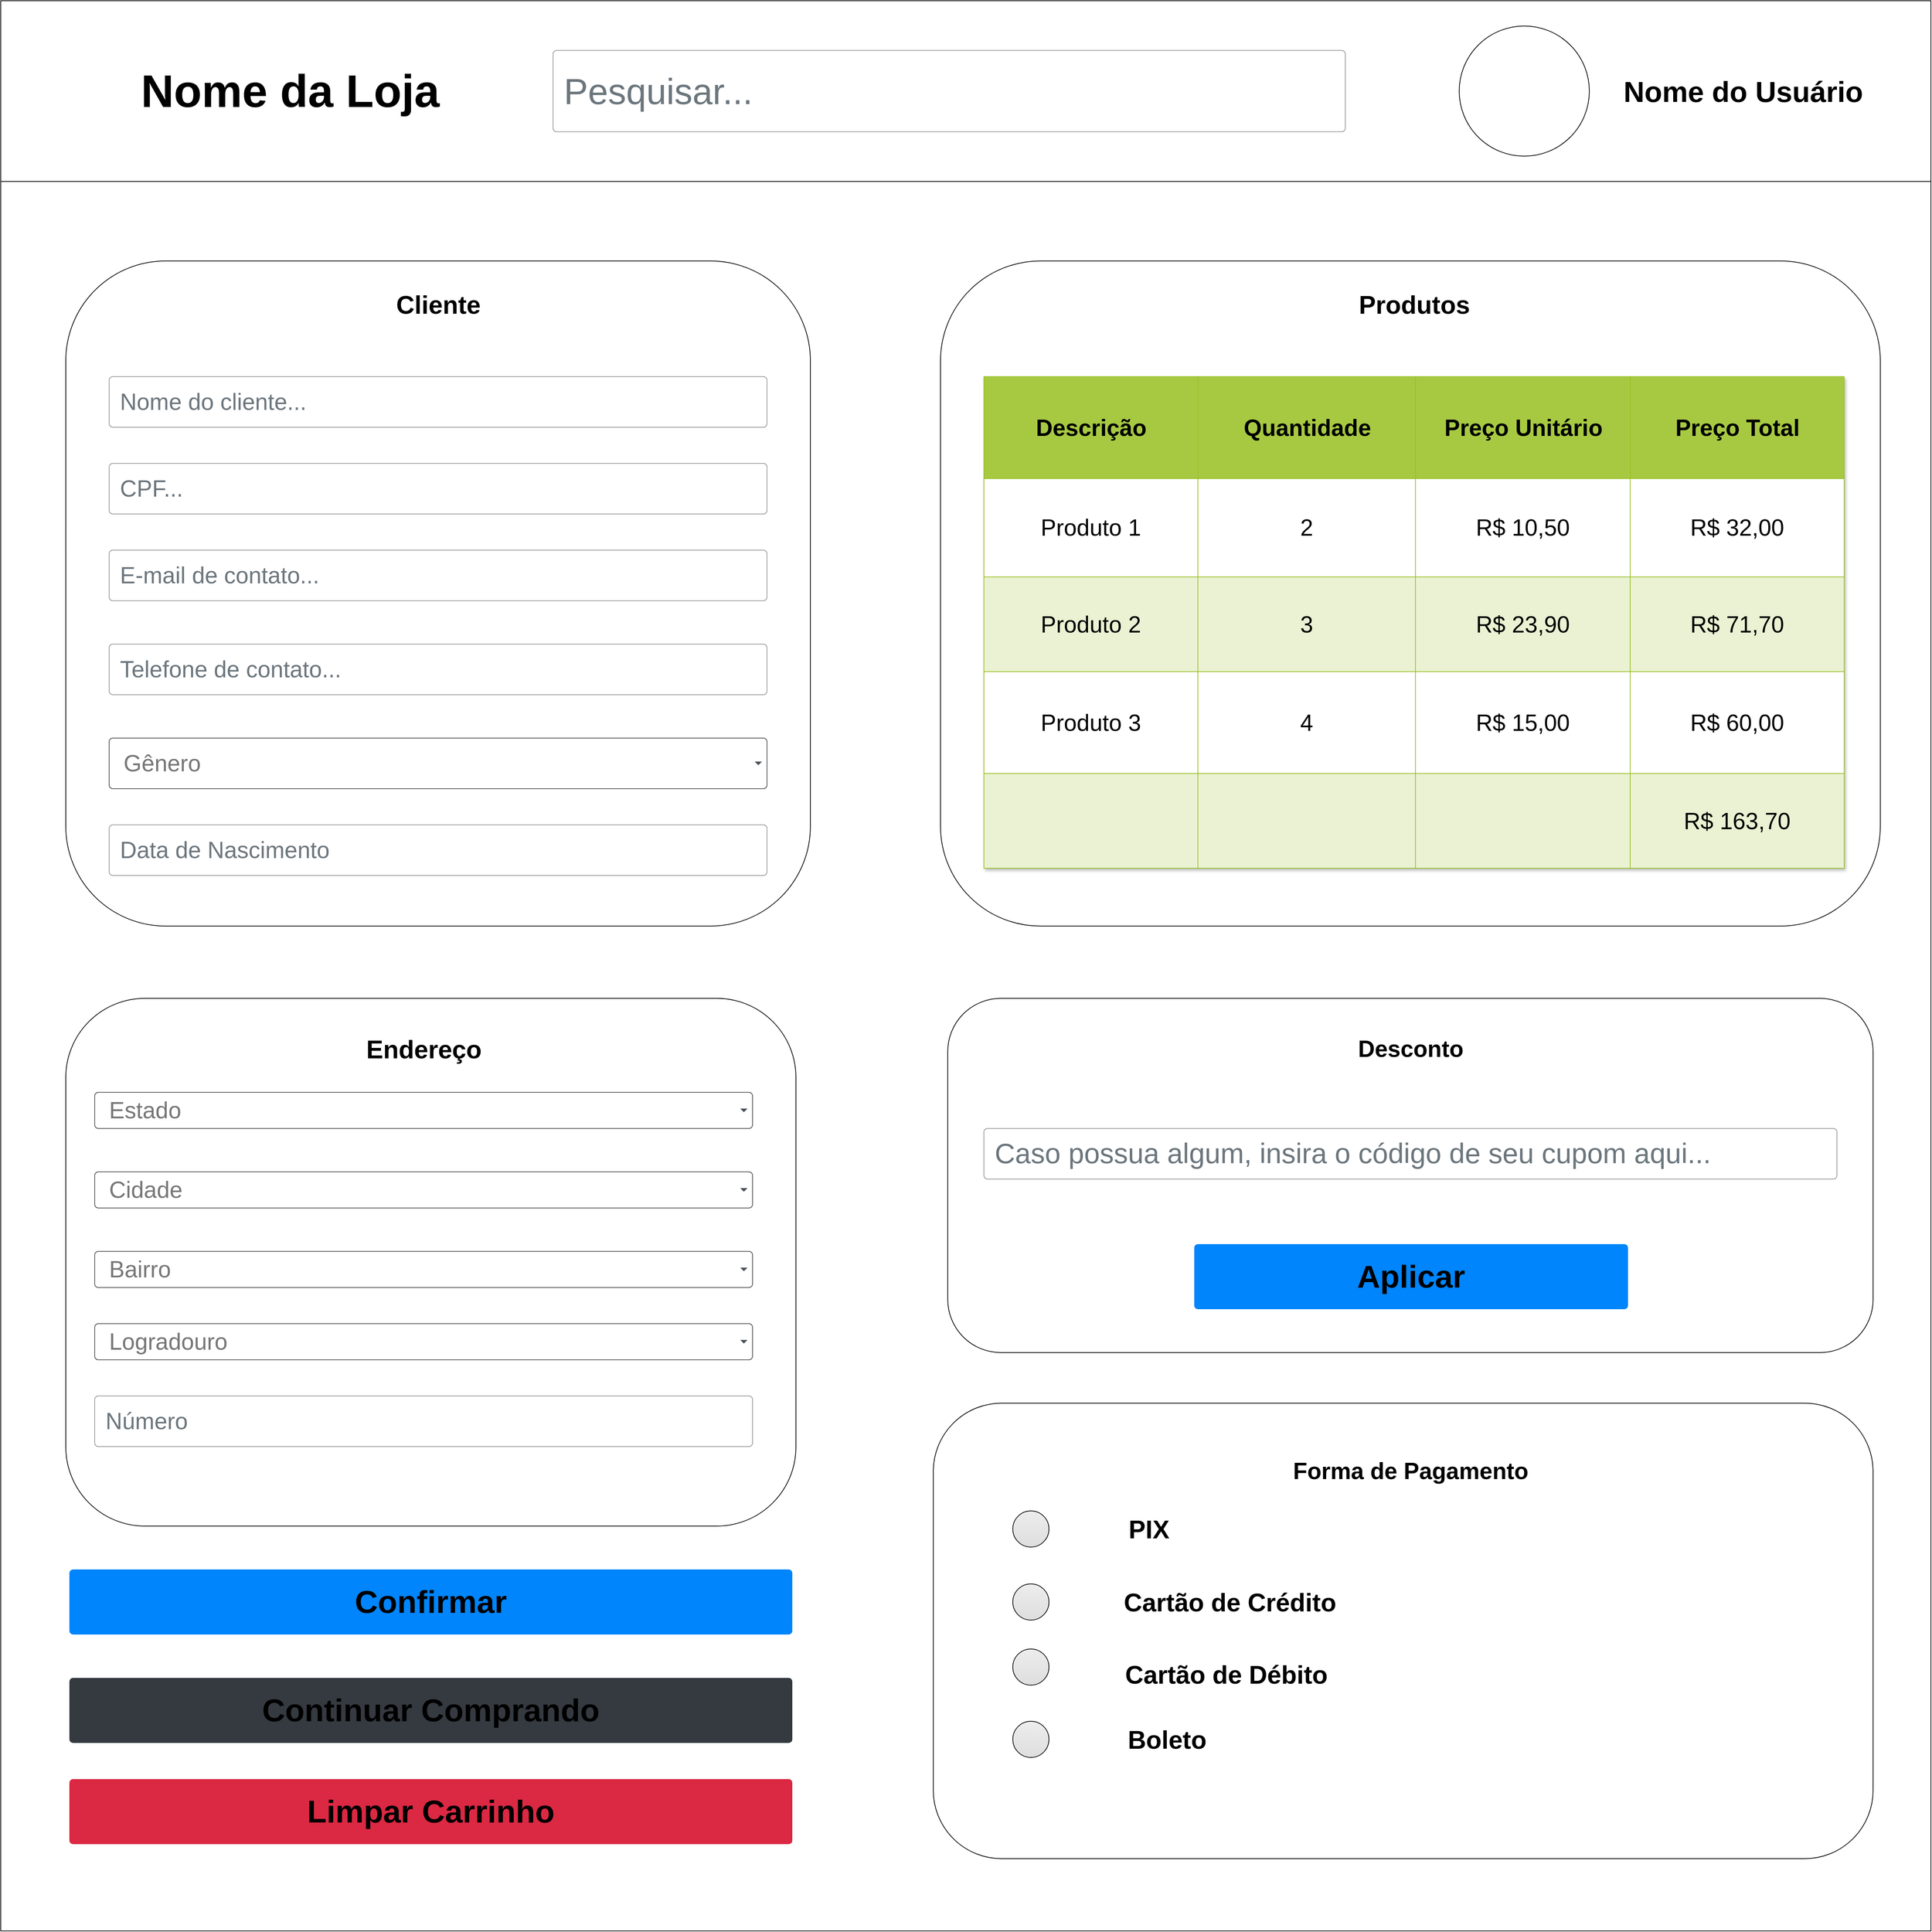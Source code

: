 <mxfile version="26.2.13">
  <diagram name="Página-1" id="tPySUq6D2PKBJJhXQuGd">
    <mxGraphModel dx="5691" dy="3889" grid="1" gridSize="10" guides="1" tooltips="1" connect="1" arrows="1" fold="1" page="1" pageScale="1" pageWidth="827" pageHeight="1169" math="0" shadow="0">
      <root>
        <mxCell id="0" />
        <mxCell id="1" parent="0" />
        <mxCell id="rtE5LYZLBwZO4KXj1jj5-1" value="" style="whiteSpace=wrap;html=1;aspect=fixed;" parent="1" vertex="1">
          <mxGeometry x="-710" y="-810" width="2670" height="2670" as="geometry" />
        </mxCell>
        <mxCell id="rtE5LYZLBwZO4KXj1jj5-3" value="" style="rounded=1;whiteSpace=wrap;html=1;" parent="1" vertex="1">
          <mxGeometry x="-620" y="570" width="1010" height="730" as="geometry" />
        </mxCell>
        <mxCell id="rtE5LYZLBwZO4KXj1jj5-4" value="" style="rounded=1;whiteSpace=wrap;html=1;" parent="1" vertex="1">
          <mxGeometry x="590" y="-450" width="1300" height="920" as="geometry" />
        </mxCell>
        <mxCell id="rtE5LYZLBwZO4KXj1jj5-39" value="Assets" style="childLayout=tableLayout;recursiveResize=0;strokeColor=#98bf21;fillColor=#A7C942;shadow=1;" parent="1" vertex="1">
          <mxGeometry x="650" y="-290" width="1190" height="680" as="geometry" />
        </mxCell>
        <mxCell id="rtE5LYZLBwZO4KXj1jj5-40" style="shape=tableRow;horizontal=0;startSize=0;swimlaneHead=0;swimlaneBody=0;top=0;left=0;bottom=0;right=0;dropTarget=0;collapsible=0;recursiveResize=0;expand=0;fontStyle=0;strokeColor=inherit;fillColor=#ffffff;" parent="rtE5LYZLBwZO4KXj1jj5-39" vertex="1">
          <mxGeometry width="1190" height="141" as="geometry" />
        </mxCell>
        <mxCell id="rtE5LYZLBwZO4KXj1jj5-41" value="&lt;font style=&quot;font-size: 32px; color: light-dark(rgb(0, 0, 0), rgb(255, 255, 255));&quot;&gt;Descrição&lt;/font&gt;" style="connectable=0;recursiveResize=0;strokeColor=inherit;fillColor=#A7C942;align=center;fontStyle=1;fontColor=#FFFFFF;html=1;" parent="rtE5LYZLBwZO4KXj1jj5-40" vertex="1">
          <mxGeometry width="296" height="141" as="geometry">
            <mxRectangle width="296" height="141" as="alternateBounds" />
          </mxGeometry>
        </mxCell>
        <mxCell id="rtE5LYZLBwZO4KXj1jj5-42" value="&lt;font style=&quot;font-size: 32px; color: light-dark(rgb(0, 0, 0), rgb(255, 255, 255));&quot;&gt;Quantidade&lt;/font&gt;" style="connectable=0;recursiveResize=0;strokeColor=inherit;fillColor=#A7C942;align=center;fontStyle=1;fontColor=#FFFFFF;html=1;" parent="rtE5LYZLBwZO4KXj1jj5-40" vertex="1">
          <mxGeometry x="296" width="301" height="141" as="geometry">
            <mxRectangle width="301" height="141" as="alternateBounds" />
          </mxGeometry>
        </mxCell>
        <mxCell id="rtE5LYZLBwZO4KXj1jj5-43" value="&lt;font style=&quot;font-size: 32px; color: light-dark(rgb(0, 0, 0), rgb(255, 255, 255));&quot;&gt;Preço Unitário&lt;/font&gt;" style="connectable=0;recursiveResize=0;strokeColor=inherit;fillColor=#A7C942;align=center;fontStyle=1;fontColor=#FFFFFF;html=1;" parent="rtE5LYZLBwZO4KXj1jj5-40" vertex="1">
          <mxGeometry x="597" width="297" height="141" as="geometry">
            <mxRectangle width="297" height="141" as="alternateBounds" />
          </mxGeometry>
        </mxCell>
        <mxCell id="rtE5LYZLBwZO4KXj1jj5-61" value="&lt;font style=&quot;font-size: 32px; color: light-dark(rgb(0, 0, 0), rgb(255, 255, 255));&quot;&gt;Preço Total&lt;/font&gt;" style="connectable=0;recursiveResize=0;strokeColor=inherit;fillColor=#A7C942;align=center;fontStyle=1;fontColor=#FFFFFF;html=1;" parent="rtE5LYZLBwZO4KXj1jj5-40" vertex="1">
          <mxGeometry x="894" width="296" height="141" as="geometry">
            <mxRectangle width="296" height="141" as="alternateBounds" />
          </mxGeometry>
        </mxCell>
        <mxCell id="rtE5LYZLBwZO4KXj1jj5-44" value="" style="shape=tableRow;horizontal=0;startSize=0;swimlaneHead=0;swimlaneBody=0;top=0;left=0;bottom=0;right=0;dropTarget=0;collapsible=0;recursiveResize=0;expand=0;fontStyle=0;strokeColor=inherit;fillColor=#ffffff;" parent="rtE5LYZLBwZO4KXj1jj5-39" vertex="1">
          <mxGeometry y="141" width="1190" height="136" as="geometry" />
        </mxCell>
        <mxCell id="rtE5LYZLBwZO4KXj1jj5-45" value="&lt;font style=&quot;color: light-dark(rgb(0, 0, 0), rgb(255, 255, 255)); font-size: 32px;&quot;&gt;Produto 1&lt;/font&gt;" style="connectable=0;recursiveResize=0;strokeColor=inherit;fillColor=inherit;align=center;whiteSpace=wrap;html=1;" parent="rtE5LYZLBwZO4KXj1jj5-44" vertex="1">
          <mxGeometry width="296" height="136" as="geometry">
            <mxRectangle width="296" height="136" as="alternateBounds" />
          </mxGeometry>
        </mxCell>
        <mxCell id="rtE5LYZLBwZO4KXj1jj5-46" value="&lt;font style=&quot;font-size: 32px;&quot;&gt;2&lt;/font&gt;" style="connectable=0;recursiveResize=0;strokeColor=inherit;fillColor=inherit;align=center;whiteSpace=wrap;html=1;" parent="rtE5LYZLBwZO4KXj1jj5-44" vertex="1">
          <mxGeometry x="296" width="301" height="136" as="geometry">
            <mxRectangle width="301" height="136" as="alternateBounds" />
          </mxGeometry>
        </mxCell>
        <mxCell id="rtE5LYZLBwZO4KXj1jj5-47" value="&lt;span style=&quot;font-size: 32px;&quot;&gt;R$ 10,50&lt;/span&gt;" style="connectable=0;recursiveResize=0;strokeColor=inherit;fillColor=inherit;align=center;whiteSpace=wrap;html=1;" parent="rtE5LYZLBwZO4KXj1jj5-44" vertex="1">
          <mxGeometry x="597" width="297" height="136" as="geometry">
            <mxRectangle width="297" height="136" as="alternateBounds" />
          </mxGeometry>
        </mxCell>
        <mxCell id="rtE5LYZLBwZO4KXj1jj5-62" value="&lt;font style=&quot;font-size: 32px; color: light-dark(rgb(0, 0, 0), rgb(255, 255, 255));&quot;&gt;R$ 32,00&lt;/font&gt;" style="connectable=0;recursiveResize=0;strokeColor=inherit;fillColor=inherit;align=center;whiteSpace=wrap;html=1;" parent="rtE5LYZLBwZO4KXj1jj5-44" vertex="1">
          <mxGeometry x="894" width="296" height="136" as="geometry">
            <mxRectangle width="296" height="136" as="alternateBounds" />
          </mxGeometry>
        </mxCell>
        <mxCell id="rtE5LYZLBwZO4KXj1jj5-48" value="" style="shape=tableRow;horizontal=0;startSize=0;swimlaneHead=0;swimlaneBody=0;top=0;left=0;bottom=0;right=0;dropTarget=0;collapsible=0;recursiveResize=0;expand=0;fontStyle=1;strokeColor=inherit;fillColor=#EAF2D3;" parent="rtE5LYZLBwZO4KXj1jj5-39" vertex="1">
          <mxGeometry y="277" width="1190" height="131" as="geometry" />
        </mxCell>
        <mxCell id="rtE5LYZLBwZO4KXj1jj5-49" value="&lt;font style=&quot;font-size: 32px;&quot;&gt;Produto 2&lt;/font&gt;" style="connectable=0;recursiveResize=0;strokeColor=inherit;fillColor=inherit;whiteSpace=wrap;html=1;" parent="rtE5LYZLBwZO4KXj1jj5-48" vertex="1">
          <mxGeometry width="296" height="131" as="geometry">
            <mxRectangle width="296" height="131" as="alternateBounds" />
          </mxGeometry>
        </mxCell>
        <mxCell id="rtE5LYZLBwZO4KXj1jj5-50" value="&lt;font style=&quot;font-size: 32px;&quot;&gt;3&lt;/font&gt;" style="connectable=0;recursiveResize=0;strokeColor=inherit;fillColor=inherit;whiteSpace=wrap;html=1;" parent="rtE5LYZLBwZO4KXj1jj5-48" vertex="1">
          <mxGeometry x="296" width="301" height="131" as="geometry">
            <mxRectangle width="301" height="131" as="alternateBounds" />
          </mxGeometry>
        </mxCell>
        <mxCell id="rtE5LYZLBwZO4KXj1jj5-51" value="&lt;font style=&quot;font-size: 32px;&quot;&gt;R$ 23,90&lt;/font&gt;" style="connectable=0;recursiveResize=0;strokeColor=inherit;fillColor=inherit;whiteSpace=wrap;html=1;" parent="rtE5LYZLBwZO4KXj1jj5-48" vertex="1">
          <mxGeometry x="597" width="297" height="131" as="geometry">
            <mxRectangle width="297" height="131" as="alternateBounds" />
          </mxGeometry>
        </mxCell>
        <mxCell id="rtE5LYZLBwZO4KXj1jj5-63" value="&lt;font style=&quot;font-size: 32px; color: light-dark(rgb(0, 0, 0), rgb(255, 255, 255));&quot;&gt;R$ 71,70&lt;/font&gt;" style="connectable=0;recursiveResize=0;strokeColor=inherit;fillColor=inherit;whiteSpace=wrap;html=1;" parent="rtE5LYZLBwZO4KXj1jj5-48" vertex="1">
          <mxGeometry x="894" width="296" height="131" as="geometry">
            <mxRectangle width="296" height="131" as="alternateBounds" />
          </mxGeometry>
        </mxCell>
        <mxCell id="rtE5LYZLBwZO4KXj1jj5-52" value="" style="shape=tableRow;horizontal=0;startSize=0;swimlaneHead=0;swimlaneBody=0;top=0;left=0;bottom=0;right=0;dropTarget=0;collapsible=0;recursiveResize=0;expand=0;fontStyle=0;strokeColor=inherit;fillColor=#ffffff;" parent="rtE5LYZLBwZO4KXj1jj5-39" vertex="1">
          <mxGeometry y="408" width="1190" height="141" as="geometry" />
        </mxCell>
        <mxCell id="rtE5LYZLBwZO4KXj1jj5-53" value="&lt;span style=&quot;font-size: 32px;&quot;&gt;Produto 3&lt;/span&gt;" style="connectable=0;recursiveResize=0;strokeColor=inherit;fillColor=inherit;fontStyle=0;align=center;whiteSpace=wrap;html=1;" parent="rtE5LYZLBwZO4KXj1jj5-52" vertex="1">
          <mxGeometry width="296" height="141" as="geometry">
            <mxRectangle width="296" height="141" as="alternateBounds" />
          </mxGeometry>
        </mxCell>
        <mxCell id="rtE5LYZLBwZO4KXj1jj5-54" value="&lt;font style=&quot;font-size: 32px;&quot;&gt;4&lt;/font&gt;" style="connectable=0;recursiveResize=0;strokeColor=inherit;fillColor=inherit;fontStyle=0;align=center;whiteSpace=wrap;html=1;" parent="rtE5LYZLBwZO4KXj1jj5-52" vertex="1">
          <mxGeometry x="296" width="301" height="141" as="geometry">
            <mxRectangle width="301" height="141" as="alternateBounds" />
          </mxGeometry>
        </mxCell>
        <mxCell id="rtE5LYZLBwZO4KXj1jj5-55" value="&lt;font style=&quot;font-size: 32px;&quot;&gt;R$ 15,00&lt;/font&gt;" style="connectable=0;recursiveResize=0;strokeColor=inherit;fillColor=inherit;fontStyle=0;align=center;whiteSpace=wrap;html=1;" parent="rtE5LYZLBwZO4KXj1jj5-52" vertex="1">
          <mxGeometry x="597" width="297" height="141" as="geometry">
            <mxRectangle width="297" height="141" as="alternateBounds" />
          </mxGeometry>
        </mxCell>
        <mxCell id="rtE5LYZLBwZO4KXj1jj5-64" value="&lt;font style=&quot;font-size: 32px; color: light-dark(rgb(0, 0, 0), rgb(255, 255, 255));&quot;&gt;R$ 60,00&lt;/font&gt;" style="connectable=0;recursiveResize=0;strokeColor=inherit;fillColor=inherit;fontStyle=0;align=center;whiteSpace=wrap;html=1;" parent="rtE5LYZLBwZO4KXj1jj5-52" vertex="1">
          <mxGeometry x="894" width="296" height="141" as="geometry">
            <mxRectangle width="296" height="141" as="alternateBounds" />
          </mxGeometry>
        </mxCell>
        <mxCell id="rtE5LYZLBwZO4KXj1jj5-56" value="" style="shape=tableRow;horizontal=0;startSize=0;swimlaneHead=0;swimlaneBody=0;top=0;left=0;bottom=0;right=0;dropTarget=0;collapsible=0;recursiveResize=0;expand=0;fontStyle=1;strokeColor=inherit;fillColor=#EAF2D3;" parent="rtE5LYZLBwZO4KXj1jj5-39" vertex="1">
          <mxGeometry y="549" width="1190" height="131" as="geometry" />
        </mxCell>
        <mxCell id="rtE5LYZLBwZO4KXj1jj5-57" value="" style="connectable=0;recursiveResize=0;strokeColor=inherit;fillColor=inherit;whiteSpace=wrap;html=1;" parent="rtE5LYZLBwZO4KXj1jj5-56" vertex="1">
          <mxGeometry width="296" height="131" as="geometry">
            <mxRectangle width="296" height="131" as="alternateBounds" />
          </mxGeometry>
        </mxCell>
        <mxCell id="rtE5LYZLBwZO4KXj1jj5-58" value="" style="connectable=0;recursiveResize=0;strokeColor=inherit;fillColor=inherit;whiteSpace=wrap;html=1;" parent="rtE5LYZLBwZO4KXj1jj5-56" vertex="1">
          <mxGeometry x="296" width="301" height="131" as="geometry">
            <mxRectangle width="301" height="131" as="alternateBounds" />
          </mxGeometry>
        </mxCell>
        <mxCell id="rtE5LYZLBwZO4KXj1jj5-59" value="" style="connectable=0;recursiveResize=0;strokeColor=inherit;fillColor=inherit;whiteSpace=wrap;html=1;" parent="rtE5LYZLBwZO4KXj1jj5-56" vertex="1">
          <mxGeometry x="597" width="297" height="131" as="geometry">
            <mxRectangle width="297" height="131" as="alternateBounds" />
          </mxGeometry>
        </mxCell>
        <mxCell id="rtE5LYZLBwZO4KXj1jj5-65" value="&lt;font style=&quot;font-size: 32px; color: light-dark(rgb(0, 0, 0), rgb(255, 255, 255));&quot;&gt;R$ 163,70&lt;/font&gt;" style="connectable=0;recursiveResize=0;strokeColor=inherit;fillColor=inherit;whiteSpace=wrap;html=1;" parent="rtE5LYZLBwZO4KXj1jj5-56" vertex="1">
          <mxGeometry x="894" width="296" height="131" as="geometry">
            <mxRectangle width="296" height="131" as="alternateBounds" />
          </mxGeometry>
        </mxCell>
        <mxCell id="rtE5LYZLBwZO4KXj1jj5-60" value="&lt;font style=&quot;font-size: 35px;&quot;&gt;Produtos&lt;/font&gt;" style="text;strokeColor=none;fillColor=none;html=1;fontSize=24;fontStyle=1;verticalAlign=middle;align=center;" parent="1" vertex="1">
          <mxGeometry x="1020" y="-410" width="450" height="40" as="geometry" />
        </mxCell>
        <mxCell id="rtE5LYZLBwZO4KXj1jj5-67" value="&lt;font style=&quot;font-size: 35px;&quot;&gt;Endereço&lt;/font&gt;" style="text;strokeColor=none;fillColor=none;html=1;fontSize=24;fontStyle=1;verticalAlign=middle;align=center;" parent="1" vertex="1">
          <mxGeometry x="-220" y="580" width="190" height="120" as="geometry" />
        </mxCell>
        <mxCell id="rtE5LYZLBwZO4KXj1jj5-68" value="" style="rounded=1;whiteSpace=wrap;html=1;" parent="1" vertex="1">
          <mxGeometry x="-620" y="-450" width="1030" height="920" as="geometry" />
        </mxCell>
        <mxCell id="rtE5LYZLBwZO4KXj1jj5-71" value="" style="rounded=1;whiteSpace=wrap;html=1;" parent="1" vertex="1">
          <mxGeometry x="600" y="570" width="1280" height="490" as="geometry" />
        </mxCell>
        <mxCell id="rtE5LYZLBwZO4KXj1jj5-72" value="" style="rounded=1;whiteSpace=wrap;html=1;" parent="1" vertex="1">
          <mxGeometry x="580" y="1130" width="1300" height="630" as="geometry" />
        </mxCell>
        <mxCell id="rtE5LYZLBwZO4KXj1jj5-73" value="&lt;font style=&quot;font-size: 35px;&quot;&gt;Cliente&lt;/font&gt;" style="text;strokeColor=none;fillColor=none;html=1;fontSize=24;fontStyle=1;verticalAlign=middle;align=center;" parent="1" vertex="1">
          <mxGeometry x="-202.5" y="-425" width="195" height="70" as="geometry" />
        </mxCell>
        <mxCell id="rtE5LYZLBwZO4KXj1jj5-75" value="&lt;font style=&quot;font-size: 32px;&quot;&gt;Desconto&lt;/font&gt;" style="text;strokeColor=none;fillColor=none;html=1;fontSize=24;fontStyle=1;verticalAlign=middle;align=center;" parent="1" vertex="1">
          <mxGeometry x="1147.5" y="590" width="185" height="100" as="geometry" />
        </mxCell>
        <mxCell id="rtE5LYZLBwZO4KXj1jj5-76" value="&lt;font style=&quot;font-size: 32px;&quot;&gt;Forma de Pagamento&lt;/font&gt;" style="text;strokeColor=none;fillColor=none;html=1;fontSize=24;fontStyle=1;verticalAlign=middle;align=center;" parent="1" vertex="1">
          <mxGeometry x="992.5" y="1169" width="495" height="110" as="geometry" />
        </mxCell>
        <mxCell id="rtE5LYZLBwZO4KXj1jj5-77" value="" style="rounded=0;whiteSpace=wrap;html=1;" parent="1" vertex="1">
          <mxGeometry x="-710" y="-810" width="2670" height="250" as="geometry" />
        </mxCell>
        <mxCell id="rtE5LYZLBwZO4KXj1jj5-105" value="&lt;font style=&quot;font-size: 32px;&quot;&gt;Nome do cliente...&lt;/font&gt;" style="html=1;shadow=0;dashed=0;shape=mxgraph.bootstrap.rrect;rSize=5;fillColor=none;strokeColor=#999999;align=left;spacing=15;fontSize=12;fontColor=#6C767D;" parent="1" vertex="1">
          <mxGeometry x="-560" y="-290" width="910" height="70" as="geometry" />
        </mxCell>
        <mxCell id="rtE5LYZLBwZO4KXj1jj5-121" value="&lt;font style=&quot;font-size: 32px;&quot;&gt;Estado&lt;/font&gt;" style="html=1;shadow=0;dashed=0;shape=mxgraph.bootstrap.rrect;rSize=5;strokeColor=#505050;strokeWidth=1;fillColor=#ffffff;fontColor=#777777;whiteSpace=wrap;align=left;verticalAlign=middle;fontStyle=0;fontSize=18;spacing=20;" parent="1" vertex="1">
          <mxGeometry x="-580" y="700" width="910" height="50" as="geometry" />
        </mxCell>
        <mxCell id="rtE5LYZLBwZO4KXj1jj5-122" value="" style="shape=triangle;direction=south;fillColor=#495057;strokeColor=none;perimeter=none;" parent="rtE5LYZLBwZO4KXj1jj5-121" vertex="1">
          <mxGeometry x="1" y="0.5" width="10" height="5" relative="1" as="geometry">
            <mxPoint x="-17" y="-2.5" as="offset" />
          </mxGeometry>
        </mxCell>
        <mxCell id="rtE5LYZLBwZO4KXj1jj5-123" value="&lt;font style=&quot;font-size: 32px;&quot;&gt;Cidade&lt;/font&gt;" style="html=1;shadow=0;dashed=0;shape=mxgraph.bootstrap.rrect;rSize=5;strokeColor=#505050;strokeWidth=1;fillColor=#ffffff;fontColor=#777777;whiteSpace=wrap;align=left;verticalAlign=middle;fontStyle=0;fontSize=18;spacing=20;" parent="1" vertex="1">
          <mxGeometry x="-580" y="810" width="910" height="50" as="geometry" />
        </mxCell>
        <mxCell id="rtE5LYZLBwZO4KXj1jj5-124" value="" style="shape=triangle;direction=south;fillColor=#495057;strokeColor=none;perimeter=none;" parent="rtE5LYZLBwZO4KXj1jj5-123" vertex="1">
          <mxGeometry x="1" y="0.5" width="10" height="5" relative="1" as="geometry">
            <mxPoint x="-17" y="-2.5" as="offset" />
          </mxGeometry>
        </mxCell>
        <mxCell id="rtE5LYZLBwZO4KXj1jj5-125" value="&lt;font style=&quot;font-size: 32px;&quot;&gt;Bairro&lt;/font&gt;" style="html=1;shadow=0;dashed=0;shape=mxgraph.bootstrap.rrect;rSize=5;strokeColor=#505050;strokeWidth=1;fillColor=#ffffff;fontColor=#777777;whiteSpace=wrap;align=left;verticalAlign=middle;fontStyle=0;fontSize=18;spacing=20;" parent="1" vertex="1">
          <mxGeometry x="-580" y="920" width="910" height="50" as="geometry" />
        </mxCell>
        <mxCell id="rtE5LYZLBwZO4KXj1jj5-126" value="" style="shape=triangle;direction=south;fillColor=#495057;strokeColor=none;perimeter=none;" parent="rtE5LYZLBwZO4KXj1jj5-125" vertex="1">
          <mxGeometry x="1" y="0.5" width="10" height="5" relative="1" as="geometry">
            <mxPoint x="-17" y="-2.5" as="offset" />
          </mxGeometry>
        </mxCell>
        <mxCell id="rtE5LYZLBwZO4KXj1jj5-127" value="&lt;font style=&quot;font-size: 32px;&quot;&gt;Logradouro&lt;/font&gt;" style="html=1;shadow=0;dashed=0;shape=mxgraph.bootstrap.rrect;rSize=5;strokeColor=#505050;strokeWidth=1;fillColor=#ffffff;fontColor=#777777;whiteSpace=wrap;align=left;verticalAlign=middle;fontStyle=0;fontSize=18;spacing=20;" parent="1" vertex="1">
          <mxGeometry x="-580" y="1020" width="910" height="50" as="geometry" />
        </mxCell>
        <mxCell id="rtE5LYZLBwZO4KXj1jj5-128" value="" style="shape=triangle;direction=south;fillColor=#495057;strokeColor=none;perimeter=none;" parent="rtE5LYZLBwZO4KXj1jj5-127" vertex="1">
          <mxGeometry x="1" y="0.5" width="10" height="5" relative="1" as="geometry">
            <mxPoint x="-17" y="-2.5" as="offset" />
          </mxGeometry>
        </mxCell>
        <mxCell id="rtE5LYZLBwZO4KXj1jj5-129" value="&lt;font style=&quot;font-size: 32px;&quot;&gt;Número&lt;/font&gt;" style="html=1;shadow=0;dashed=0;shape=mxgraph.bootstrap.rrect;rSize=5;fillColor=none;strokeColor=#999999;align=left;spacing=15;fontSize=12;fontColor=#6C767D;" parent="1" vertex="1">
          <mxGeometry x="-580" y="1120" width="910" height="70" as="geometry" />
        </mxCell>
        <mxCell id="rtE5LYZLBwZO4KXj1jj5-130" value="" style="html=1;shadow=0;dashed=0;shape=mxgraph.bootstrap.radioButton2;labelPosition=right;verticalLabelPosition=middle;align=left;verticalAlign=middle;gradientColor=#DEDEDE;fillColor=#EDEDED;checked=0;spacing=5;checkedFill=#0085FC;checkedStroke=#ffffff;sketch=0;" parent="1" vertex="1">
          <mxGeometry x="690" y="1279" width="50" height="50" as="geometry" />
        </mxCell>
        <mxCell id="rtE5LYZLBwZO4KXj1jj5-131" value="&lt;font style=&quot;font-size: 35px;&quot;&gt;PIX&lt;/font&gt;" style="text;strokeColor=none;fillColor=none;html=1;fontSize=24;fontStyle=1;verticalAlign=middle;align=center;" parent="1" vertex="1">
          <mxGeometry x="820" y="1269" width="115" height="70" as="geometry" />
        </mxCell>
        <mxCell id="rtE5LYZLBwZO4KXj1jj5-132" value="" style="html=1;shadow=0;dashed=0;shape=mxgraph.bootstrap.radioButton2;labelPosition=right;verticalLabelPosition=middle;align=left;verticalAlign=middle;gradientColor=#DEDEDE;fillColor=#EDEDED;checked=0;spacing=5;checkedFill=#0085FC;checkedStroke=#ffffff;sketch=0;" parent="1" vertex="1">
          <mxGeometry x="690" y="1380" width="50" height="50" as="geometry" />
        </mxCell>
        <mxCell id="rtE5LYZLBwZO4KXj1jj5-133" value="&lt;font style=&quot;font-size: 35px;&quot;&gt;Cartão de Crédito&lt;/font&gt;" style="text;strokeColor=none;fillColor=none;html=1;fontSize=24;fontStyle=1;verticalAlign=middle;align=center;" parent="1" vertex="1">
          <mxGeometry x="805" y="1370" width="370" height="70" as="geometry" />
        </mxCell>
        <mxCell id="rtE5LYZLBwZO4KXj1jj5-135" value="" style="html=1;shadow=0;dashed=0;shape=mxgraph.bootstrap.radioButton2;labelPosition=right;verticalLabelPosition=middle;align=left;verticalAlign=middle;gradientColor=#DEDEDE;fillColor=#EDEDED;checked=0;spacing=5;checkedFill=#0085FC;checkedStroke=#ffffff;sketch=0;" parent="1" vertex="1">
          <mxGeometry x="690" y="1470" width="50" height="50" as="geometry" />
        </mxCell>
        <mxCell id="rtE5LYZLBwZO4KXj1jj5-136" value="&lt;font style=&quot;font-size: 35px;&quot;&gt;Cartão de Débito&lt;/font&gt;" style="text;strokeColor=none;fillColor=none;html=1;fontSize=24;fontStyle=1;verticalAlign=middle;align=center;" parent="1" vertex="1">
          <mxGeometry x="795" y="1470" width="380" height="70" as="geometry" />
        </mxCell>
        <mxCell id="rtE5LYZLBwZO4KXj1jj5-137" value="" style="html=1;shadow=0;dashed=0;shape=mxgraph.bootstrap.radioButton2;labelPosition=right;verticalLabelPosition=middle;align=left;verticalAlign=middle;gradientColor=#DEDEDE;fillColor=#EDEDED;checked=0;spacing=5;checkedFill=#0085FC;checkedStroke=#ffffff;sketch=0;" parent="1" vertex="1">
          <mxGeometry x="690" y="1570" width="50" height="50" as="geometry" />
        </mxCell>
        <mxCell id="rtE5LYZLBwZO4KXj1jj5-138" value="&lt;font style=&quot;font-size: 35px;&quot;&gt;Boleto&lt;/font&gt;" style="text;strokeColor=none;fillColor=none;html=1;fontSize=24;fontStyle=1;verticalAlign=middle;align=center;" parent="1" vertex="1">
          <mxGeometry x="795" y="1560" width="215" height="70" as="geometry" />
        </mxCell>
        <mxCell id="rtE5LYZLBwZO4KXj1jj5-139" value="&lt;font style=&quot;font-size: 44px; color: light-dark(rgb(0, 0, 0), rgb(255, 255, 255));&quot;&gt;Aplicar&lt;/font&gt;" style="html=1;shadow=0;dashed=0;shape=mxgraph.bootstrap.rrect;rSize=5;strokeColor=none;strokeWidth=1;fillColor=#0085FC;fontColor=#FFFFFF;whiteSpace=wrap;align=center;verticalAlign=middle;spacingLeft=0;fontStyle=1;fontSize=14;spacing=5;" parent="1" vertex="1">
          <mxGeometry x="941" y="910" width="600" height="90" as="geometry" />
        </mxCell>
        <mxCell id="rtE5LYZLBwZO4KXj1jj5-140" value="&lt;font style=&quot;font-size: 39px;&quot;&gt;Caso possua algum, insira o código de seu cupom aqui...&lt;/font&gt;" style="html=1;shadow=0;dashed=0;shape=mxgraph.bootstrap.rrect;rSize=5;fillColor=none;strokeColor=#999999;align=left;spacing=15;fontSize=12;fontColor=#6C767D;" parent="1" vertex="1">
          <mxGeometry x="650" y="750" width="1180" height="70" as="geometry" />
        </mxCell>
        <mxCell id="rtE5LYZLBwZO4KXj1jj5-141" value="&lt;font style=&quot;font-size: 63px;&quot;&gt;Nome da Loja&lt;/font&gt;" style="text;strokeColor=none;fillColor=none;html=1;fontSize=24;fontStyle=1;verticalAlign=middle;align=center;" parent="1" vertex="1">
          <mxGeometry x="-700" y="-775" width="780" height="180" as="geometry" />
        </mxCell>
        <mxCell id="rtE5LYZLBwZO4KXj1jj5-143" value="&lt;font style=&quot;font-size: 50px;&quot;&gt;Pesquisar...&lt;/font&gt;" style="html=1;shadow=0;dashed=0;shape=mxgraph.bootstrap.rrect;rSize=5;fillColor=none;strokeColor=#999999;align=left;spacing=15;fontSize=14;fontColor=#6C767D;" parent="1" vertex="1">
          <mxGeometry x="54" y="-741.25" width="1096" height="112.5" as="geometry" />
        </mxCell>
        <mxCell id="PrscPiUzxaz_G6gUkhMv-5" value="&lt;font style=&quot;color: light-dark(rgb(0, 0, 0), rgb(255, 255, 255)); font-size: 44px;&quot;&gt;Continuar Comprando&lt;/font&gt;" style="html=1;shadow=0;dashed=0;shape=mxgraph.bootstrap.rrect;rSize=5;strokeColor=none;strokeWidth=1;fillColor=#343A40;fontColor=#FFFFFF;whiteSpace=wrap;align=center;verticalAlign=middle;spacingLeft=0;fontStyle=1;fontSize=14;spacing=5;" vertex="1" parent="1">
          <mxGeometry x="-615" y="1510" width="1000" height="90" as="geometry" />
        </mxCell>
        <mxCell id="PrscPiUzxaz_G6gUkhMv-6" value="&lt;font style=&quot;color: light-dark(rgb(0, 0, 0), rgb(255, 255, 255)); font-size: 44px;&quot;&gt;Limpar Carrinho&lt;/font&gt;" style="html=1;shadow=0;dashed=0;shape=mxgraph.bootstrap.rrect;rSize=5;strokeColor=none;strokeWidth=1;fillColor=#DB2843;fontColor=#FFFFFF;whiteSpace=wrap;align=center;verticalAlign=middle;spacingLeft=0;fontStyle=1;fontSize=14;spacing=5;" vertex="1" parent="1">
          <mxGeometry x="-615" y="1650" width="1000" height="90" as="geometry" />
        </mxCell>
        <mxCell id="PrscPiUzxaz_G6gUkhMv-7" value="&lt;font style=&quot;font-size: 44px; color: light-dark(rgb(0, 0, 0), rgb(255, 255, 255));&quot;&gt;Confirmar&lt;/font&gt;" style="html=1;shadow=0;dashed=0;shape=mxgraph.bootstrap.rrect;rSize=5;strokeColor=none;strokeWidth=1;fillColor=#0085FC;fontColor=#FFFFFF;whiteSpace=wrap;align=center;verticalAlign=middle;spacingLeft=0;fontStyle=1;fontSize=14;spacing=5;" vertex="1" parent="1">
          <mxGeometry x="-615" y="1360" width="1000" height="90" as="geometry" />
        </mxCell>
        <mxCell id="PrscPiUzxaz_G6gUkhMv-19" value="" style="ellipse;whiteSpace=wrap;html=1;aspect=fixed;" vertex="1" parent="1">
          <mxGeometry x="1307.5" y="-775" width="180" height="180" as="geometry" />
        </mxCell>
        <mxCell id="PrscPiUzxaz_G6gUkhMv-20" value="&lt;font style=&quot;font-size: 40px;&quot;&gt;Nome do Usuário&lt;/font&gt;" style="text;strokeColor=none;fillColor=none;html=1;fontSize=24;fontStyle=1;verticalAlign=middle;align=center;" vertex="1" parent="1">
          <mxGeometry x="1510" y="-763" width="380" height="156" as="geometry" />
        </mxCell>
        <mxCell id="PrscPiUzxaz_G6gUkhMv-21" value="&lt;font style=&quot;font-size: 32px;&quot;&gt;CPF...&lt;/font&gt;" style="html=1;shadow=0;dashed=0;shape=mxgraph.bootstrap.rrect;rSize=5;fillColor=none;strokeColor=#999999;align=left;spacing=15;fontSize=12;fontColor=#6C767D;" vertex="1" parent="1">
          <mxGeometry x="-560" y="-170" width="910" height="70" as="geometry" />
        </mxCell>
        <mxCell id="PrscPiUzxaz_G6gUkhMv-22" value="&lt;font style=&quot;font-size: 32px;&quot;&gt;E-mail de contato...&lt;/font&gt;" style="html=1;shadow=0;dashed=0;shape=mxgraph.bootstrap.rrect;rSize=5;fillColor=none;strokeColor=#999999;align=left;spacing=15;fontSize=12;fontColor=#6C767D;" vertex="1" parent="1">
          <mxGeometry x="-560" y="-50" width="910" height="70" as="geometry" />
        </mxCell>
        <mxCell id="PrscPiUzxaz_G6gUkhMv-24" value="&lt;font style=&quot;font-size: 32px;&quot;&gt;Telefone de contato...&lt;/font&gt;" style="html=1;shadow=0;dashed=0;shape=mxgraph.bootstrap.rrect;rSize=5;fillColor=none;strokeColor=#999999;align=left;spacing=15;fontSize=12;fontColor=#6C767D;" vertex="1" parent="1">
          <mxGeometry x="-560" y="80" width="910" height="70" as="geometry" />
        </mxCell>
        <mxCell id="PrscPiUzxaz_G6gUkhMv-27" value="&lt;font style=&quot;font-size: 32px;&quot;&gt;Gênero&lt;/font&gt;" style="html=1;shadow=0;dashed=0;shape=mxgraph.bootstrap.rrect;rSize=5;strokeColor=#505050;strokeWidth=1;fillColor=#ffffff;fontColor=#777777;whiteSpace=wrap;align=left;verticalAlign=middle;fontStyle=0;fontSize=18;spacing=20;" vertex="1" parent="1">
          <mxGeometry x="-560" y="210" width="910" height="70" as="geometry" />
        </mxCell>
        <mxCell id="PrscPiUzxaz_G6gUkhMv-28" value="" style="shape=triangle;direction=south;fillColor=#495057;strokeColor=none;perimeter=none;" vertex="1" parent="PrscPiUzxaz_G6gUkhMv-27">
          <mxGeometry x="1" y="0.5" width="10" height="5" relative="1" as="geometry">
            <mxPoint x="-17" y="-2.5" as="offset" />
          </mxGeometry>
        </mxCell>
        <mxCell id="PrscPiUzxaz_G6gUkhMv-29" value="&lt;span style=&quot;font-size: 32px;&quot;&gt;Data de Nascimento&lt;/span&gt;" style="html=1;shadow=0;dashed=0;shape=mxgraph.bootstrap.rrect;rSize=5;fillColor=none;strokeColor=#999999;align=left;spacing=15;fontSize=12;fontColor=#6C767D;" vertex="1" parent="1">
          <mxGeometry x="-560" y="330" width="910" height="70" as="geometry" />
        </mxCell>
      </root>
    </mxGraphModel>
  </diagram>
</mxfile>
